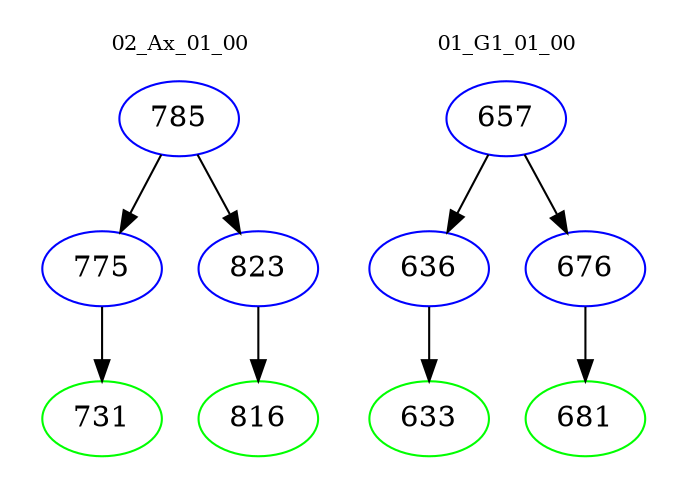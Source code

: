 digraph{
subgraph cluster_0 {
color = white
label = "02_Ax_01_00";
fontsize=10;
T0_785 [label="785", color="blue"]
T0_785 -> T0_775 [color="black"]
T0_775 [label="775", color="blue"]
T0_775 -> T0_731 [color="black"]
T0_731 [label="731", color="green"]
T0_785 -> T0_823 [color="black"]
T0_823 [label="823", color="blue"]
T0_823 -> T0_816 [color="black"]
T0_816 [label="816", color="green"]
}
subgraph cluster_1 {
color = white
label = "01_G1_01_00";
fontsize=10;
T1_657 [label="657", color="blue"]
T1_657 -> T1_636 [color="black"]
T1_636 [label="636", color="blue"]
T1_636 -> T1_633 [color="black"]
T1_633 [label="633", color="green"]
T1_657 -> T1_676 [color="black"]
T1_676 [label="676", color="blue"]
T1_676 -> T1_681 [color="black"]
T1_681 [label="681", color="green"]
}
}
